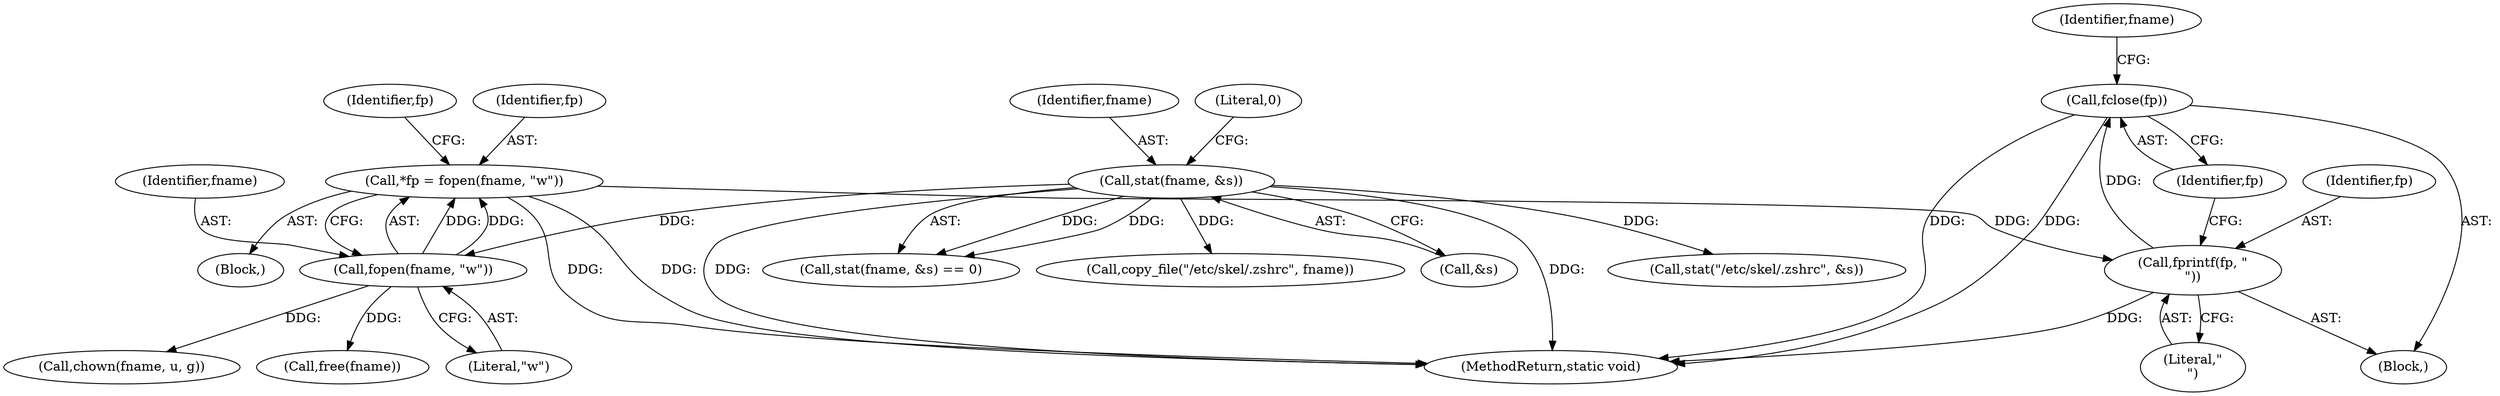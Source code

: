 digraph "1_firejail_903fd8a0789ca3cc3c21d84cd0282481515592ef_1@API" {
"1000183" [label="(Call,fclose(fp))"];
"1000180" [label="(Call,fprintf(fp, \"\n\"))"];
"1000172" [label="(Call,*fp = fopen(fname, \"w\"))"];
"1000174" [label="(Call,fopen(fname, \"w\"))"];
"1000127" [label="(Call,stat(fname, &s))"];
"1000135" [label="(Call,stat(\"/etc/skel/.zshrc\", &s))"];
"1000129" [label="(Call,&s)"];
"1000128" [label="(Identifier,fname)"];
"1000371" [label="(MethodReturn,static void)"];
"1000187" [label="(Call,chown(fname, u, g))"];
"1000175" [label="(Identifier,fname)"];
"1000127" [label="(Call,stat(fname, &s))"];
"1000176" [label="(Literal,\"w\")"];
"1000179" [label="(Block,)"];
"1000170" [label="(Block,)"];
"1000188" [label="(Identifier,fname)"];
"1000181" [label="(Identifier,fp)"];
"1000131" [label="(Literal,0)"];
"1000174" [label="(Call,fopen(fname, \"w\"))"];
"1000184" [label="(Identifier,fp)"];
"1000178" [label="(Identifier,fp)"];
"1000182" [label="(Literal,\"\n\")"];
"1000172" [label="(Call,*fp = fopen(fname, \"w\"))"];
"1000173" [label="(Identifier,fp)"];
"1000208" [label="(Call,free(fname))"];
"1000126" [label="(Call,stat(fname, &s) == 0)"];
"1000180" [label="(Call,fprintf(fp, \"\n\"))"];
"1000183" [label="(Call,fclose(fp))"];
"1000152" [label="(Call,copy_file(\"/etc/skel/.zshrc\", fname))"];
"1000183" -> "1000179"  [label="AST: "];
"1000183" -> "1000184"  [label="CFG: "];
"1000184" -> "1000183"  [label="AST: "];
"1000188" -> "1000183"  [label="CFG: "];
"1000183" -> "1000371"  [label="DDG: "];
"1000183" -> "1000371"  [label="DDG: "];
"1000180" -> "1000183"  [label="DDG: "];
"1000180" -> "1000179"  [label="AST: "];
"1000180" -> "1000182"  [label="CFG: "];
"1000181" -> "1000180"  [label="AST: "];
"1000182" -> "1000180"  [label="AST: "];
"1000184" -> "1000180"  [label="CFG: "];
"1000180" -> "1000371"  [label="DDG: "];
"1000172" -> "1000180"  [label="DDG: "];
"1000172" -> "1000170"  [label="AST: "];
"1000172" -> "1000174"  [label="CFG: "];
"1000173" -> "1000172"  [label="AST: "];
"1000174" -> "1000172"  [label="AST: "];
"1000178" -> "1000172"  [label="CFG: "];
"1000172" -> "1000371"  [label="DDG: "];
"1000172" -> "1000371"  [label="DDG: "];
"1000174" -> "1000172"  [label="DDG: "];
"1000174" -> "1000172"  [label="DDG: "];
"1000174" -> "1000176"  [label="CFG: "];
"1000175" -> "1000174"  [label="AST: "];
"1000176" -> "1000174"  [label="AST: "];
"1000127" -> "1000174"  [label="DDG: "];
"1000174" -> "1000187"  [label="DDG: "];
"1000174" -> "1000208"  [label="DDG: "];
"1000127" -> "1000126"  [label="AST: "];
"1000127" -> "1000129"  [label="CFG: "];
"1000128" -> "1000127"  [label="AST: "];
"1000129" -> "1000127"  [label="AST: "];
"1000131" -> "1000127"  [label="CFG: "];
"1000127" -> "1000371"  [label="DDG: "];
"1000127" -> "1000371"  [label="DDG: "];
"1000127" -> "1000126"  [label="DDG: "];
"1000127" -> "1000126"  [label="DDG: "];
"1000127" -> "1000135"  [label="DDG: "];
"1000127" -> "1000152"  [label="DDG: "];
}
